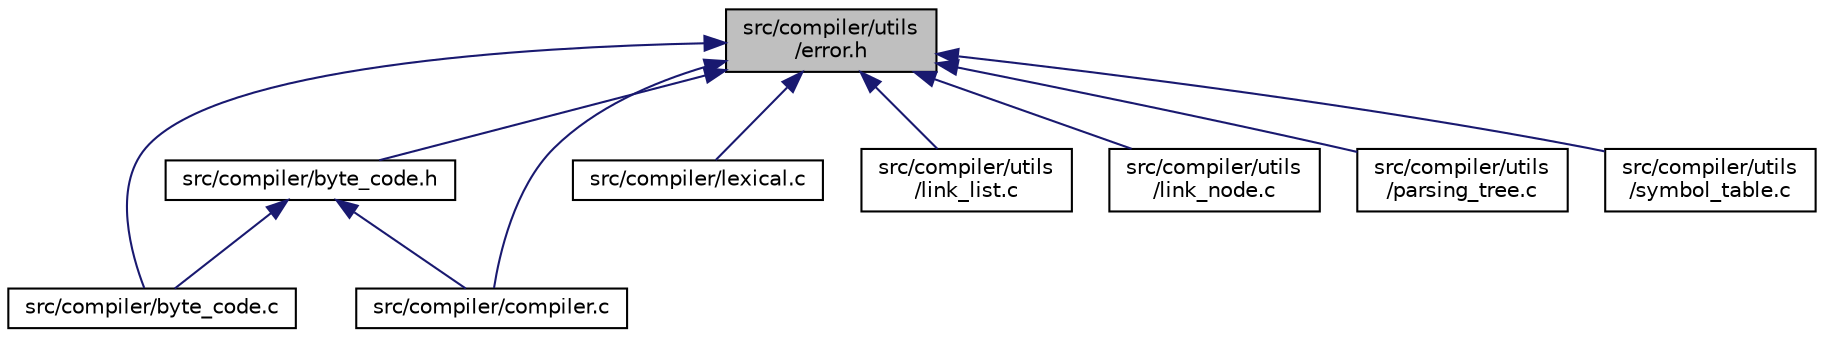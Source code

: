 digraph "src/compiler/utils/error.h"
{
 // INTERACTIVE_SVG=YES
  edge [fontname="Helvetica",fontsize="10",labelfontname="Helvetica",labelfontsize="10"];
  node [fontname="Helvetica",fontsize="10",shape=record];
  Node1 [label="src/compiler/utils\l/error.h",height=0.2,width=0.4,color="black", fillcolor="grey75", style="filled", fontcolor="black"];
  Node1 -> Node2 [dir="back",color="midnightblue",fontsize="10",style="solid",fontname="Helvetica"];
  Node2 [label="src/compiler/byte_code.c",height=0.2,width=0.4,color="black", fillcolor="white", style="filled",URL="$d3/d98/byte__code_8c.html",tooltip="Purpose: byte code operation. "];
  Node1 -> Node3 [dir="back",color="midnightblue",fontsize="10",style="solid",fontname="Helvetica"];
  Node3 [label="src/compiler/byte_code.h",height=0.2,width=0.4,color="black", fillcolor="white", style="filled",URL="$d7/d6f/byte__code_8h.html",tooltip="Purpose: byte code operation. "];
  Node3 -> Node2 [dir="back",color="midnightblue",fontsize="10",style="solid",fontname="Helvetica"];
  Node3 -> Node4 [dir="back",color="midnightblue",fontsize="10",style="solid",fontname="Helvetica"];
  Node4 [label="src/compiler/compiler.c",height=0.2,width=0.4,color="black", fillcolor="white", style="filled",URL="$d6/d0e/compiler_8c.html",tooltip="Purpose: main entrance of the compiler. "];
  Node1 -> Node4 [dir="back",color="midnightblue",fontsize="10",style="solid",fontname="Helvetica"];
  Node1 -> Node5 [dir="back",color="midnightblue",fontsize="10",style="solid",fontname="Helvetica"];
  Node5 [label="src/compiler/lexical.c",height=0.2,width=0.4,color="black", fillcolor="white", style="filled",URL="$dd/d3a/lexical_8c.html",tooltip="Purpose: provide the lexical analysis for the code. "];
  Node1 -> Node6 [dir="back",color="midnightblue",fontsize="10",style="solid",fontname="Helvetica"];
  Node6 [label="src/compiler/utils\l/link_list.c",height=0.2,width=0.4,color="black", fillcolor="white", style="filled",URL="$de/dec/link__list_8c.html",tooltip="Purpose: implementation of link_list data structure. "];
  Node1 -> Node7 [dir="back",color="midnightblue",fontsize="10",style="solid",fontname="Helvetica"];
  Node7 [label="src/compiler/utils\l/link_node.c",height=0.2,width=0.4,color="black", fillcolor="white", style="filled",URL="$dc/d77/link__node_8c.html",tooltip="Purpose: implementation of link_node data structure. "];
  Node1 -> Node8 [dir="back",color="midnightblue",fontsize="10",style="solid",fontname="Helvetica"];
  Node8 [label="src/compiler/utils\l/parsing_tree.c",height=0.2,width=0.4,color="black", fillcolor="white", style="filled",URL="$db/d47/parsing__tree_8c.html",tooltip="Purpose: implementation of the parsing tree node data structure. "];
  Node1 -> Node9 [dir="back",color="midnightblue",fontsize="10",style="solid",fontname="Helvetica"];
  Node9 [label="src/compiler/utils\l/symbol_table.c",height=0.2,width=0.4,color="black", fillcolor="white", style="filled",URL="$d0/d9d/symbol__table_8c.html"];
}
